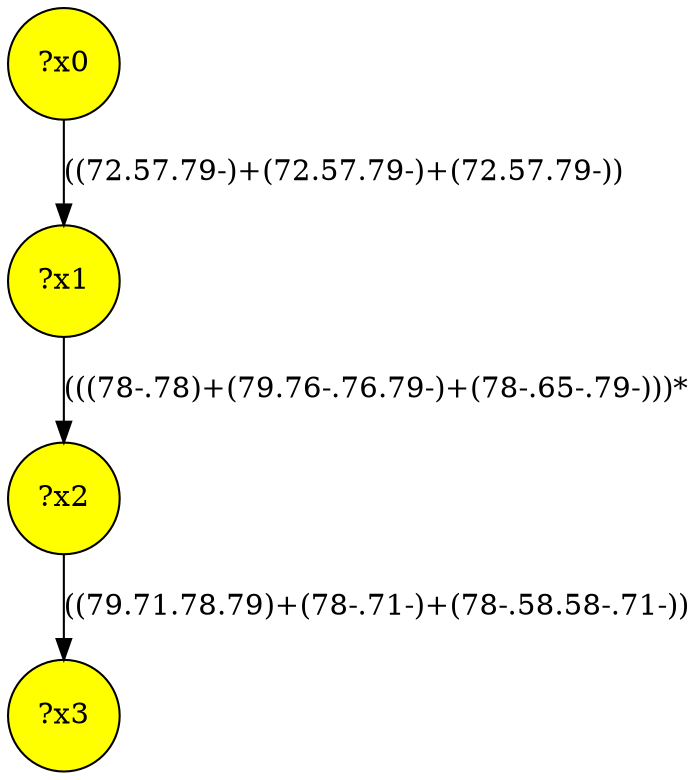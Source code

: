 digraph g {
	x0 [fillcolor="yellow", style="filled," shape=circle, label="?x0"];
	x3 [fillcolor="yellow", style="filled," shape=circle, label="?x3"];
	x2 [fillcolor="yellow", style="filled," shape=circle, label="?x2"];
	x1 [fillcolor="yellow", style="filled," shape=circle, label="?x1"];
	x0 -> x1 [label="((72.57.79-)+(72.57.79-)+(72.57.79-))"];
	x1 -> x2 [label="(((78-.78)+(79.76-.76.79-)+(78-.65-.79-)))*"];
	x2 -> x3 [label="((79.71.78.79)+(78-.71-)+(78-.58.58-.71-))"];
}
